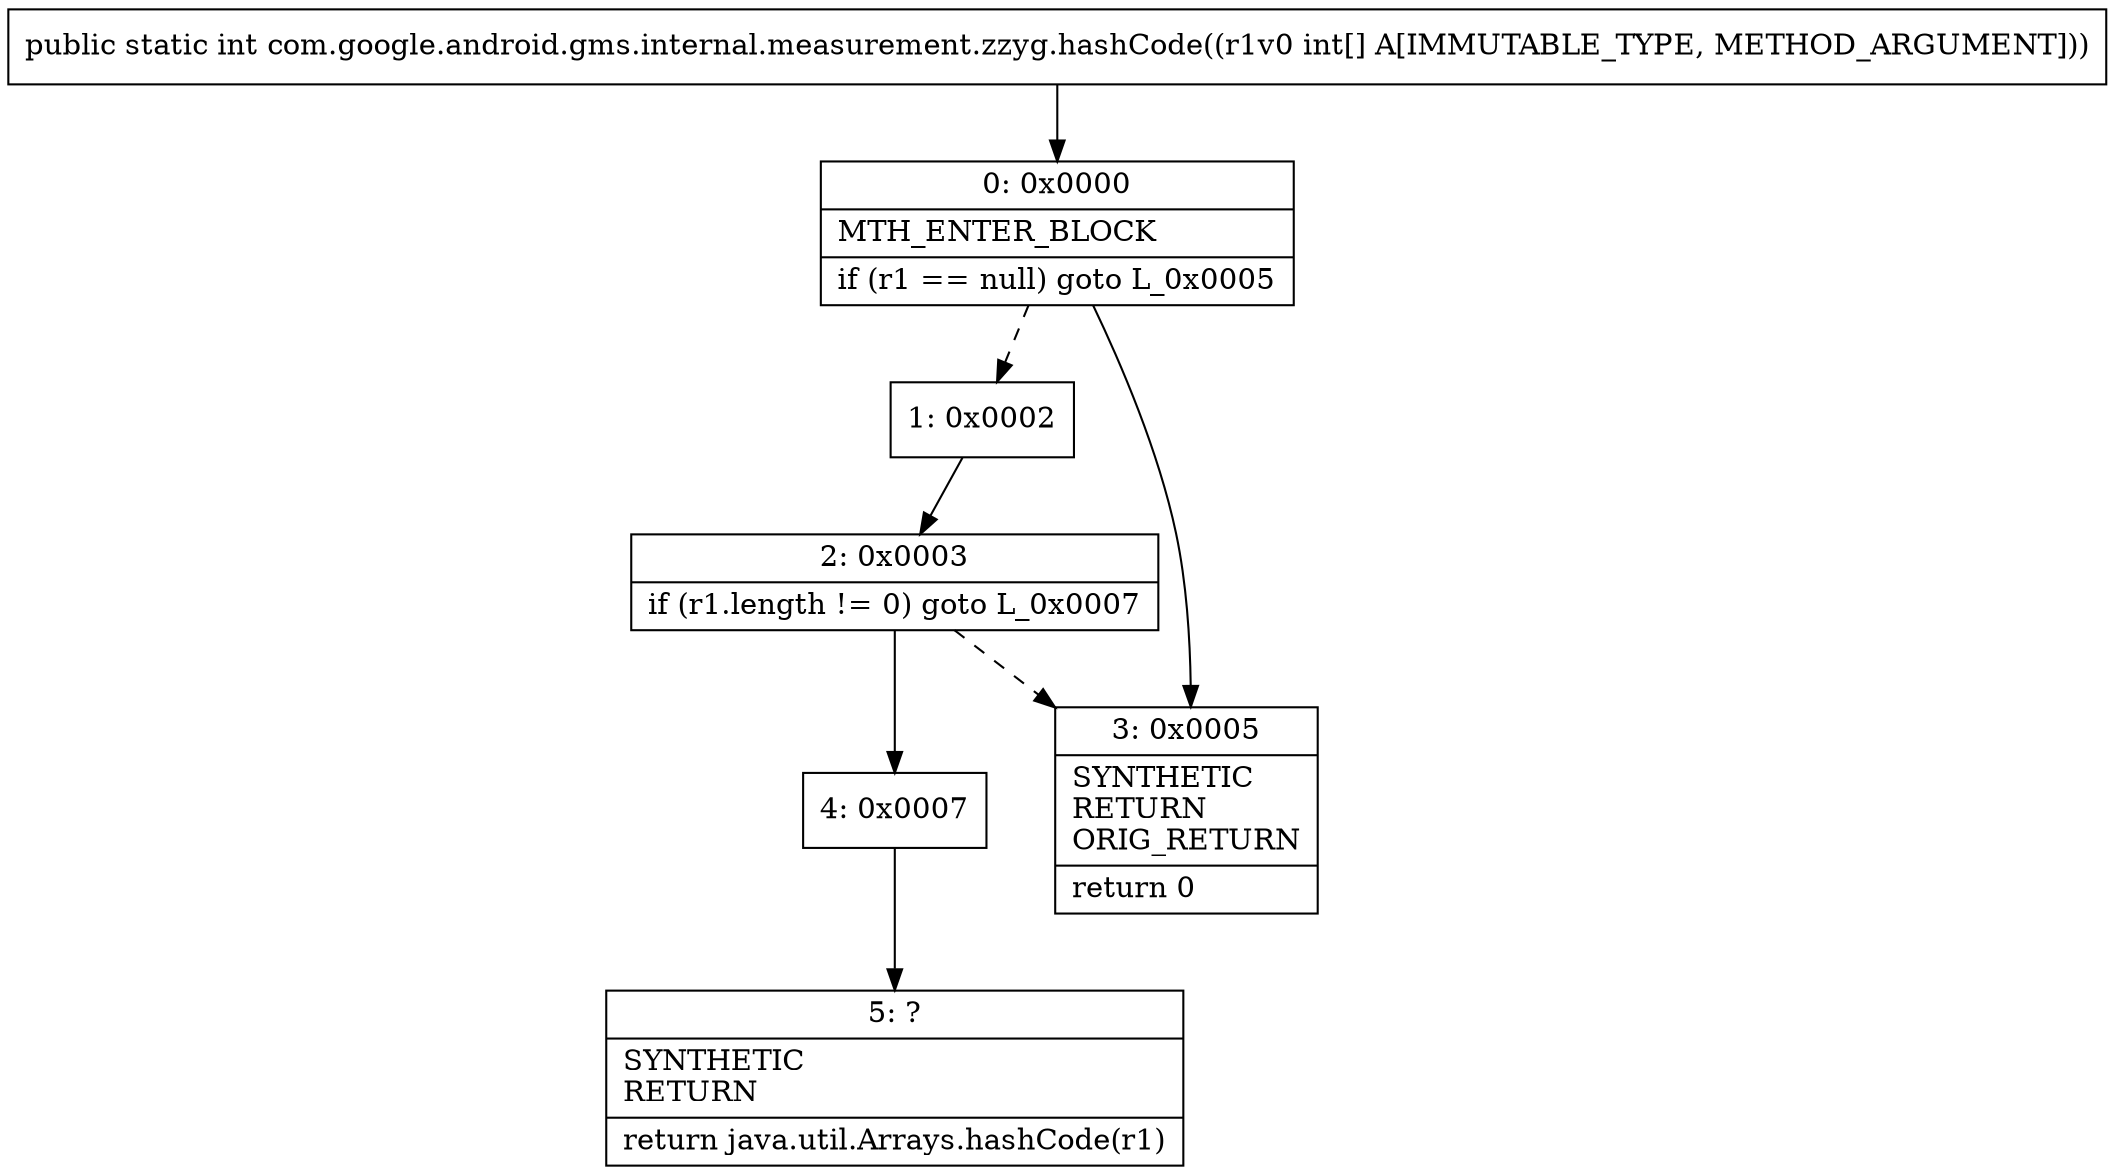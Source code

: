 digraph "CFG forcom.google.android.gms.internal.measurement.zzyg.hashCode([I)I" {
Node_0 [shape=record,label="{0\:\ 0x0000|MTH_ENTER_BLOCK\l|if (r1 == null) goto L_0x0005\l}"];
Node_1 [shape=record,label="{1\:\ 0x0002}"];
Node_2 [shape=record,label="{2\:\ 0x0003|if (r1.length != 0) goto L_0x0007\l}"];
Node_3 [shape=record,label="{3\:\ 0x0005|SYNTHETIC\lRETURN\lORIG_RETURN\l|return 0\l}"];
Node_4 [shape=record,label="{4\:\ 0x0007}"];
Node_5 [shape=record,label="{5\:\ ?|SYNTHETIC\lRETURN\l|return java.util.Arrays.hashCode(r1)\l}"];
MethodNode[shape=record,label="{public static int com.google.android.gms.internal.measurement.zzyg.hashCode((r1v0 int[] A[IMMUTABLE_TYPE, METHOD_ARGUMENT])) }"];
MethodNode -> Node_0;
Node_0 -> Node_1[style=dashed];
Node_0 -> Node_3;
Node_1 -> Node_2;
Node_2 -> Node_3[style=dashed];
Node_2 -> Node_4;
Node_4 -> Node_5;
}

